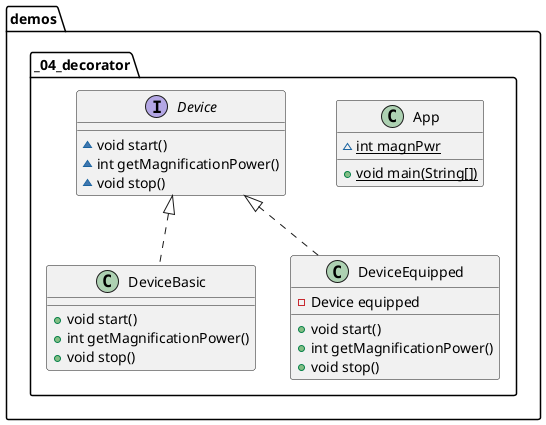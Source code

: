 @startuml
class demos._04_decorator.DeviceBasic {
+ void start()
+ int getMagnificationPower()
+ void stop()
}
class demos._04_decorator.DeviceEquipped {
- Device equipped
+ void start()
+ int getMagnificationPower()
+ void stop()
}
class demos._04_decorator.App {
~ {static} int magnPwr
+ {static} void main(String[])
}
interface demos._04_decorator.Device {
~ void start()
~ int getMagnificationPower()
~ void stop()
}


demos._04_decorator.Device <|.. demos._04_decorator.DeviceBasic
demos._04_decorator.Device <|.. demos._04_decorator.DeviceEquipped
@enduml